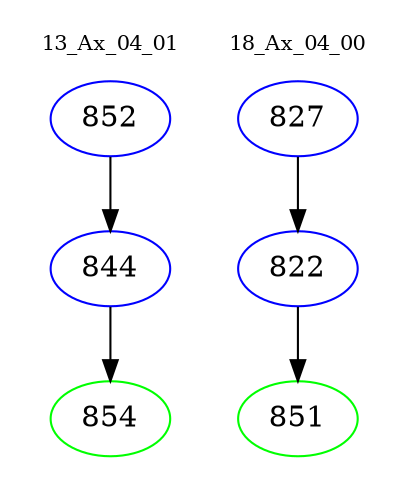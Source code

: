 digraph{
subgraph cluster_0 {
color = white
label = "13_Ax_04_01";
fontsize=10;
T0_852 [label="852", color="blue"]
T0_852 -> T0_844 [color="black"]
T0_844 [label="844", color="blue"]
T0_844 -> T0_854 [color="black"]
T0_854 [label="854", color="green"]
}
subgraph cluster_1 {
color = white
label = "18_Ax_04_00";
fontsize=10;
T1_827 [label="827", color="blue"]
T1_827 -> T1_822 [color="black"]
T1_822 [label="822", color="blue"]
T1_822 -> T1_851 [color="black"]
T1_851 [label="851", color="green"]
}
}
